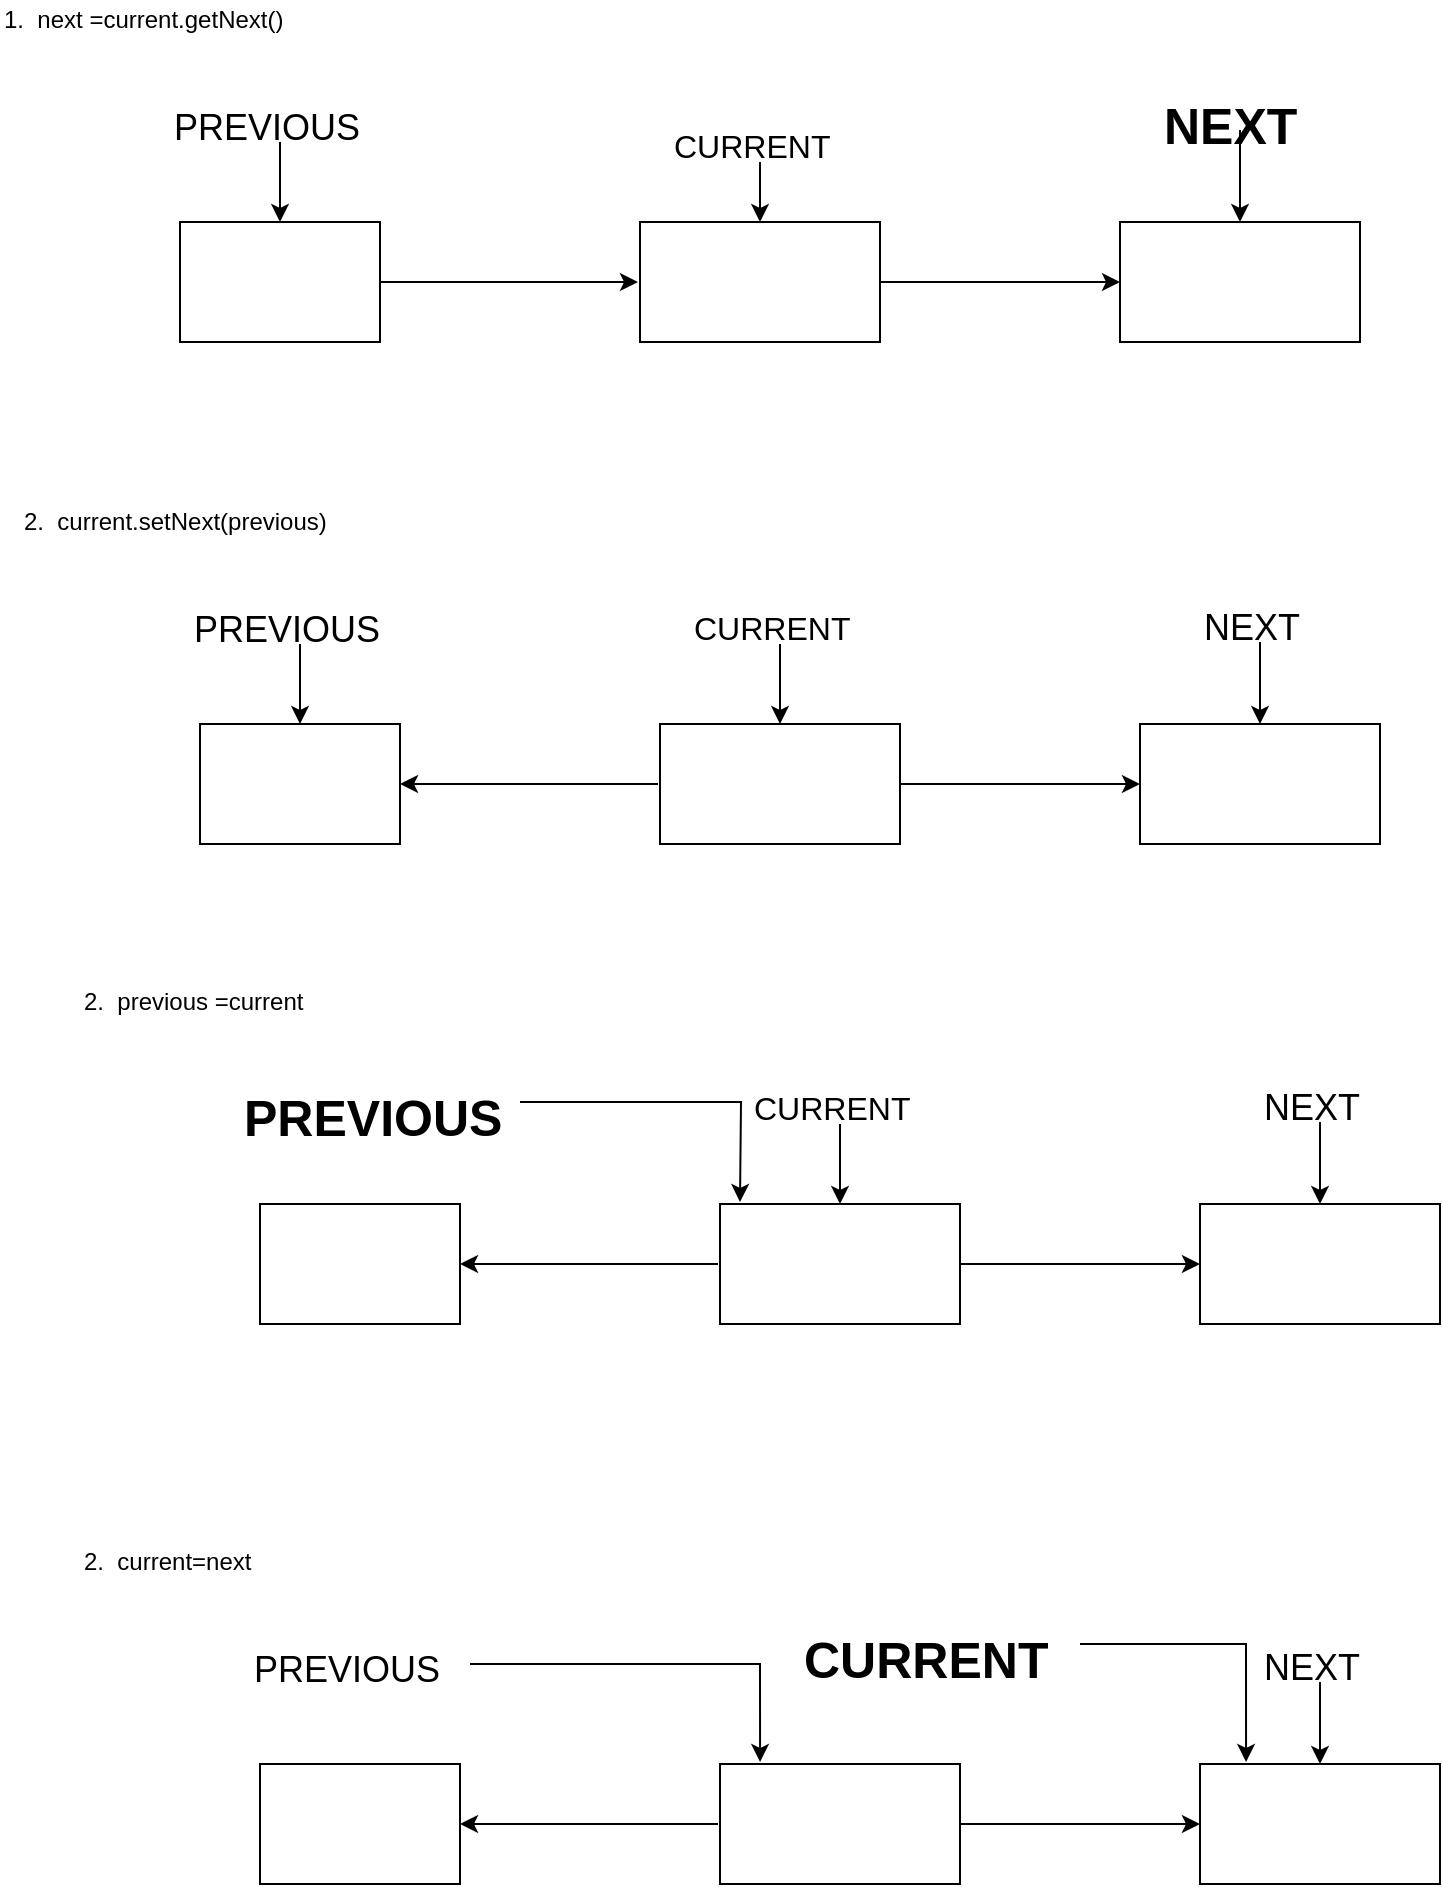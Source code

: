 <mxfile pages="1" version="11.2.4" type="gitlab"><diagram id="yEUgfSfbbdKJr1s-jaVM" name="Page-1"><mxGraphModel dx="868" dy="444" grid="1" gridSize="10" guides="1" tooltips="1" connect="1" arrows="1" fold="1" page="1" pageScale="1" pageWidth="850" pageHeight="1100" math="0" shadow="0"><root><mxCell id="0"/><mxCell id="1" parent="0"/><mxCell id="QAJHeo7eh8luvwt6wthA-1" value="" style="rounded=0;whiteSpace=wrap;html=1;" vertex="1" parent="1"><mxGeometry x="220" y="250" width="100" height="60" as="geometry"/></mxCell><mxCell id="QAJHeo7eh8luvwt6wthA-4" value="" style="edgeStyle=orthogonalEdgeStyle;rounded=0;orthogonalLoop=1;jettySize=auto;html=1;" edge="1" parent="1" source="QAJHeo7eh8luvwt6wthA-2" target="QAJHeo7eh8luvwt6wthA-3"><mxGeometry relative="1" as="geometry"/></mxCell><mxCell id="QAJHeo7eh8luvwt6wthA-2" value="" style="rounded=0;whiteSpace=wrap;html=1;" vertex="1" parent="1"><mxGeometry x="450" y="250" width="120" height="60" as="geometry"/></mxCell><mxCell id="QAJHeo7eh8luvwt6wthA-3" value="" style="rounded=0;whiteSpace=wrap;html=1;" vertex="1" parent="1"><mxGeometry x="690" y="250" width="120" height="60" as="geometry"/></mxCell><mxCell id="QAJHeo7eh8luvwt6wthA-5" value="" style="endArrow=classic;html=1;exitX=1;exitY=0.5;exitDx=0;exitDy=0;" edge="1" parent="1" source="QAJHeo7eh8luvwt6wthA-1"><mxGeometry width="50" height="50" relative="1" as="geometry"><mxPoint x="320" y="290" as="sourcePoint"/><mxPoint x="449" y="280" as="targetPoint"/></mxGeometry></mxCell><mxCell id="QAJHeo7eh8luvwt6wthA-45" value="" style="edgeStyle=orthogonalEdgeStyle;rounded=0;orthogonalLoop=1;jettySize=auto;html=1;" edge="1" parent="1" source="QAJHeo7eh8luvwt6wthA-8" target="QAJHeo7eh8luvwt6wthA-2"><mxGeometry relative="1" as="geometry"/></mxCell><mxCell id="QAJHeo7eh8luvwt6wthA-8" value="&lt;font size=&quot;3&quot;&gt;CURRENT&lt;/font&gt;" style="text;html=1;resizable=0;points=[];autosize=1;align=left;verticalAlign=top;spacingTop=-4;" vertex="1" parent="1"><mxGeometry x="465" y="200" width="90" height="20" as="geometry"/></mxCell><mxCell id="QAJHeo7eh8luvwt6wthA-44" value="" style="edgeStyle=orthogonalEdgeStyle;rounded=0;orthogonalLoop=1;jettySize=auto;html=1;" edge="1" parent="1" source="QAJHeo7eh8luvwt6wthA-9" target="QAJHeo7eh8luvwt6wthA-3"><mxGeometry relative="1" as="geometry"/></mxCell><mxCell id="QAJHeo7eh8luvwt6wthA-9" value="&lt;font style=&quot;font-size: 25px&quot;&gt;&lt;b&gt;&lt;font style=&quot;font-size: 25px&quot;&gt;NEXT&lt;/font&gt;&lt;/b&gt;&lt;/font&gt;" style="text;html=1;resizable=0;points=[];autosize=1;align=left;verticalAlign=top;spacingTop=-4;" vertex="1" parent="1"><mxGeometry x="710" y="184" width="80" height="20" as="geometry"/></mxCell><mxCell id="QAJHeo7eh8luvwt6wthA-46" value="" style="edgeStyle=orthogonalEdgeStyle;rounded=0;orthogonalLoop=1;jettySize=auto;html=1;" edge="1" parent="1" source="QAJHeo7eh8luvwt6wthA-10" target="QAJHeo7eh8luvwt6wthA-1"><mxGeometry relative="1" as="geometry"/></mxCell><mxCell id="QAJHeo7eh8luvwt6wthA-10" value="&lt;font style=&quot;font-size: 18px&quot;&gt;PREVIOUS&lt;/font&gt;" style="text;html=1;resizable=0;points=[];autosize=1;align=left;verticalAlign=top;spacingTop=-4;" vertex="1" parent="1"><mxGeometry x="215" y="190" width="110" height="20" as="geometry"/></mxCell><mxCell id="QAJHeo7eh8luvwt6wthA-11" value="1.&amp;nbsp; next =current.getNext()" style="text;html=1;resizable=0;points=[];autosize=1;align=left;verticalAlign=top;spacingTop=-4;" vertex="1" parent="1"><mxGeometry x="130" y="139" width="150" height="20" as="geometry"/></mxCell><mxCell id="QAJHeo7eh8luvwt6wthA-22" value="" style="rounded=0;whiteSpace=wrap;html=1;" vertex="1" parent="1"><mxGeometry x="230" y="501" width="100" height="60" as="geometry"/></mxCell><mxCell id="QAJHeo7eh8luvwt6wthA-23" value="" style="edgeStyle=orthogonalEdgeStyle;rounded=0;orthogonalLoop=1;jettySize=auto;html=1;" edge="1" source="QAJHeo7eh8luvwt6wthA-24" target="QAJHeo7eh8luvwt6wthA-25" parent="1"><mxGeometry relative="1" as="geometry"/></mxCell><mxCell id="QAJHeo7eh8luvwt6wthA-24" value="" style="rounded=0;whiteSpace=wrap;html=1;" vertex="1" parent="1"><mxGeometry x="460" y="501" width="120" height="60" as="geometry"/></mxCell><mxCell id="QAJHeo7eh8luvwt6wthA-25" value="" style="rounded=0;whiteSpace=wrap;html=1;" vertex="1" parent="1"><mxGeometry x="700" y="501" width="120" height="60" as="geometry"/></mxCell><mxCell id="QAJHeo7eh8luvwt6wthA-26" value="" style="endArrow=classic;html=1;exitX=1;exitY=0.5;exitDx=0;exitDy=0;entryX=1;entryY=0.5;entryDx=0;entryDy=0;" edge="1" parent="1" target="QAJHeo7eh8luvwt6wthA-22"><mxGeometry width="50" height="50" relative="1" as="geometry"><mxPoint x="459" y="531" as="sourcePoint"/><mxPoint x="330" y="541" as="targetPoint"/></mxGeometry></mxCell><mxCell id="QAJHeo7eh8luvwt6wthA-38" value="" style="edgeStyle=orthogonalEdgeStyle;rounded=0;orthogonalLoop=1;jettySize=auto;html=1;" edge="1" parent="1" source="QAJHeo7eh8luvwt6wthA-27" target="QAJHeo7eh8luvwt6wthA-24"><mxGeometry relative="1" as="geometry"/></mxCell><mxCell id="QAJHeo7eh8luvwt6wthA-27" value="&lt;font size=&quot;3&quot;&gt;CURRENT&lt;/font&gt;" style="text;html=1;resizable=0;points=[];autosize=1;align=left;verticalAlign=top;spacingTop=-4;" vertex="1" parent="1"><mxGeometry x="475" y="441" width="90" height="20" as="geometry"/></mxCell><mxCell id="QAJHeo7eh8luvwt6wthA-41" value="" style="edgeStyle=orthogonalEdgeStyle;rounded=0;orthogonalLoop=1;jettySize=auto;html=1;" edge="1" parent="1" source="QAJHeo7eh8luvwt6wthA-28" target="QAJHeo7eh8luvwt6wthA-25"><mxGeometry relative="1" as="geometry"/></mxCell><mxCell id="QAJHeo7eh8luvwt6wthA-28" value="&lt;font style=&quot;font-size: 18px&quot;&gt;&lt;span&gt;&lt;font style=&quot;font-size: 18px&quot;&gt;NEXT&lt;/font&gt;&lt;/span&gt;&lt;/font&gt;" style="text;html=1;resizable=0;points=[];autosize=1;align=left;verticalAlign=top;spacingTop=-4;fontStyle=0" vertex="1" parent="1"><mxGeometry x="730" y="440" width="60" height="20" as="geometry"/></mxCell><mxCell id="QAJHeo7eh8luvwt6wthA-34" value="" style="edgeStyle=orthogonalEdgeStyle;rounded=0;orthogonalLoop=1;jettySize=auto;html=1;" edge="1" parent="1" source="QAJHeo7eh8luvwt6wthA-29" target="QAJHeo7eh8luvwt6wthA-22"><mxGeometry relative="1" as="geometry"/></mxCell><mxCell id="QAJHeo7eh8luvwt6wthA-29" value="&lt;font style=&quot;font-size: 18px&quot;&gt;PREVIOUS&lt;/font&gt;" style="text;html=1;resizable=0;points=[];autosize=1;align=left;verticalAlign=top;spacingTop=-4;" vertex="1" parent="1"><mxGeometry x="225" y="441" width="110" height="20" as="geometry"/></mxCell><mxCell id="QAJHeo7eh8luvwt6wthA-30" value="2.&amp;nbsp; current.setNext(previous)" style="text;html=1;resizable=0;points=[];autosize=1;align=left;verticalAlign=top;spacingTop=-4;" vertex="1" parent="1"><mxGeometry x="140" y="390" width="170" height="20" as="geometry"/></mxCell><mxCell id="QAJHeo7eh8luvwt6wthA-61" value="" style="rounded=0;whiteSpace=wrap;html=1;" vertex="1" parent="1"><mxGeometry x="260" y="741" width="100" height="60" as="geometry"/></mxCell><mxCell id="QAJHeo7eh8luvwt6wthA-62" value="" style="edgeStyle=orthogonalEdgeStyle;rounded=0;orthogonalLoop=1;jettySize=auto;html=1;" edge="1" source="QAJHeo7eh8luvwt6wthA-63" target="QAJHeo7eh8luvwt6wthA-64" parent="1"><mxGeometry relative="1" as="geometry"/></mxCell><mxCell id="QAJHeo7eh8luvwt6wthA-63" value="" style="rounded=0;whiteSpace=wrap;html=1;" vertex="1" parent="1"><mxGeometry x="490" y="741" width="120" height="60" as="geometry"/></mxCell><mxCell id="QAJHeo7eh8luvwt6wthA-64" value="" style="rounded=0;whiteSpace=wrap;html=1;" vertex="1" parent="1"><mxGeometry x="730" y="741" width="120" height="60" as="geometry"/></mxCell><mxCell id="QAJHeo7eh8luvwt6wthA-65" value="" style="endArrow=classic;html=1;exitX=1;exitY=0.5;exitDx=0;exitDy=0;entryX=1;entryY=0.5;entryDx=0;entryDy=0;" edge="1" target="QAJHeo7eh8luvwt6wthA-61" parent="1"><mxGeometry width="50" height="50" relative="1" as="geometry"><mxPoint x="489" y="771" as="sourcePoint"/><mxPoint x="360" y="781" as="targetPoint"/></mxGeometry></mxCell><mxCell id="QAJHeo7eh8luvwt6wthA-66" value="" style="edgeStyle=orthogonalEdgeStyle;rounded=0;orthogonalLoop=1;jettySize=auto;html=1;" edge="1" source="QAJHeo7eh8luvwt6wthA-67" target="QAJHeo7eh8luvwt6wthA-63" parent="1"><mxGeometry relative="1" as="geometry"/></mxCell><mxCell id="QAJHeo7eh8luvwt6wthA-67" value="&lt;font size=&quot;3&quot;&gt;CURRENT&lt;/font&gt;" style="text;html=1;resizable=0;points=[];autosize=1;align=left;verticalAlign=top;spacingTop=-4;" vertex="1" parent="1"><mxGeometry x="505" y="681" width="90" height="20" as="geometry"/></mxCell><mxCell id="QAJHeo7eh8luvwt6wthA-68" value="" style="edgeStyle=orthogonalEdgeStyle;rounded=0;orthogonalLoop=1;jettySize=auto;html=1;" edge="1" source="QAJHeo7eh8luvwt6wthA-69" target="QAJHeo7eh8luvwt6wthA-64" parent="1"><mxGeometry relative="1" as="geometry"/></mxCell><mxCell id="QAJHeo7eh8luvwt6wthA-69" value="&lt;font style=&quot;font-size: 18px&quot;&gt;&lt;span&gt;&lt;font style=&quot;font-size: 18px&quot;&gt;NEXT&lt;/font&gt;&lt;/span&gt;&lt;/font&gt;" style="text;html=1;resizable=0;points=[];autosize=1;align=left;verticalAlign=top;spacingTop=-4;fontStyle=0" vertex="1" parent="1"><mxGeometry x="760" y="680" width="60" height="20" as="geometry"/></mxCell><mxCell id="QAJHeo7eh8luvwt6wthA-70" value="" style="edgeStyle=orthogonalEdgeStyle;rounded=0;orthogonalLoop=1;jettySize=auto;html=1;" edge="1" source="QAJHeo7eh8luvwt6wthA-71" parent="1"><mxGeometry relative="1" as="geometry"><mxPoint x="500" y="740" as="targetPoint"/></mxGeometry></mxCell><mxCell id="QAJHeo7eh8luvwt6wthA-71" value="&lt;font style=&quot;font-size: 25px&quot;&gt;&lt;b&gt;&lt;font style=&quot;font-size: 25px&quot;&gt;PREVIOUS&lt;/font&gt;&lt;/b&gt;&lt;/font&gt;" style="text;html=1;resizable=0;points=[];autosize=1;align=left;verticalAlign=top;spacingTop=-4;" vertex="1" parent="1"><mxGeometry x="250" y="680" width="140" height="20" as="geometry"/></mxCell><mxCell id="QAJHeo7eh8luvwt6wthA-72" value="2.&amp;nbsp; previous =current" style="text;html=1;resizable=0;points=[];autosize=1;align=left;verticalAlign=top;spacingTop=-4;" vertex="1" parent="1"><mxGeometry x="170" y="630" width="130" height="20" as="geometry"/></mxCell><mxCell id="QAJHeo7eh8luvwt6wthA-73" value="" style="rounded=0;whiteSpace=wrap;html=1;" vertex="1" parent="1"><mxGeometry x="260" y="1021" width="100" height="60" as="geometry"/></mxCell><mxCell id="QAJHeo7eh8luvwt6wthA-74" value="" style="edgeStyle=orthogonalEdgeStyle;rounded=0;orthogonalLoop=1;jettySize=auto;html=1;" edge="1" source="QAJHeo7eh8luvwt6wthA-75" target="QAJHeo7eh8luvwt6wthA-76" parent="1"><mxGeometry relative="1" as="geometry"/></mxCell><mxCell id="QAJHeo7eh8luvwt6wthA-75" value="" style="rounded=0;whiteSpace=wrap;html=1;" vertex="1" parent="1"><mxGeometry x="490" y="1021" width="120" height="60" as="geometry"/></mxCell><mxCell id="QAJHeo7eh8luvwt6wthA-76" value="" style="rounded=0;whiteSpace=wrap;html=1;" vertex="1" parent="1"><mxGeometry x="730" y="1021" width="120" height="60" as="geometry"/></mxCell><mxCell id="QAJHeo7eh8luvwt6wthA-77" value="" style="endArrow=classic;html=1;exitX=1;exitY=0.5;exitDx=0;exitDy=0;entryX=1;entryY=0.5;entryDx=0;entryDy=0;" edge="1" target="QAJHeo7eh8luvwt6wthA-73" parent="1"><mxGeometry width="50" height="50" relative="1" as="geometry"><mxPoint x="489" y="1051" as="sourcePoint"/><mxPoint x="360" y="1061" as="targetPoint"/></mxGeometry></mxCell><mxCell id="QAJHeo7eh8luvwt6wthA-78" value="" style="edgeStyle=orthogonalEdgeStyle;rounded=0;orthogonalLoop=1;jettySize=auto;html=1;entryX=0.192;entryY=-0.017;entryDx=0;entryDy=0;entryPerimeter=0;" edge="1" source="QAJHeo7eh8luvwt6wthA-79" target="QAJHeo7eh8luvwt6wthA-76" parent="1"><mxGeometry relative="1" as="geometry"/></mxCell><mxCell id="QAJHeo7eh8luvwt6wthA-79" value="&lt;font style=&quot;font-size: 25px&quot;&gt;&lt;b&gt;CURRENT&lt;/b&gt;&lt;/font&gt;" style="text;html=1;resizable=0;points=[];autosize=1;align=left;verticalAlign=top;spacingTop=-4;" vertex="1" parent="1"><mxGeometry x="530" y="951" width="140" height="20" as="geometry"/></mxCell><mxCell id="QAJHeo7eh8luvwt6wthA-80" value="" style="edgeStyle=orthogonalEdgeStyle;rounded=0;orthogonalLoop=1;jettySize=auto;html=1;" edge="1" source="QAJHeo7eh8luvwt6wthA-81" target="QAJHeo7eh8luvwt6wthA-76" parent="1"><mxGeometry relative="1" as="geometry"/></mxCell><mxCell id="QAJHeo7eh8luvwt6wthA-81" value="&lt;font style=&quot;font-size: 18px&quot;&gt;&lt;span&gt;&lt;font style=&quot;font-size: 18px&quot;&gt;NEXT&lt;/font&gt;&lt;/span&gt;&lt;/font&gt;" style="text;html=1;resizable=0;points=[];autosize=1;align=left;verticalAlign=top;spacingTop=-4;fontStyle=0" vertex="1" parent="1"><mxGeometry x="760" y="960" width="60" height="20" as="geometry"/></mxCell><mxCell id="QAJHeo7eh8luvwt6wthA-82" value="" style="edgeStyle=orthogonalEdgeStyle;rounded=0;orthogonalLoop=1;jettySize=auto;html=1;entryX=0.167;entryY=-0.017;entryDx=0;entryDy=0;entryPerimeter=0;" edge="1" source="QAJHeo7eh8luvwt6wthA-83" target="QAJHeo7eh8luvwt6wthA-75" parent="1"><mxGeometry relative="1" as="geometry"><mxPoint x="510" y="1010" as="targetPoint"/></mxGeometry></mxCell><mxCell id="QAJHeo7eh8luvwt6wthA-83" value="&lt;font style=&quot;font-size: 18px&quot;&gt;PREVIOUS&lt;/font&gt;" style="text;html=1;resizable=0;points=[];autosize=1;align=left;verticalAlign=top;spacingTop=-4;" vertex="1" parent="1"><mxGeometry x="255" y="961" width="110" height="20" as="geometry"/></mxCell><mxCell id="QAJHeo7eh8luvwt6wthA-84" value="2.&amp;nbsp; current=next" style="text;html=1;resizable=0;points=[];autosize=1;align=left;verticalAlign=top;spacingTop=-4;" vertex="1" parent="1"><mxGeometry x="170" y="910" width="100" height="20" as="geometry"/></mxCell></root></mxGraphModel></diagram></mxfile>